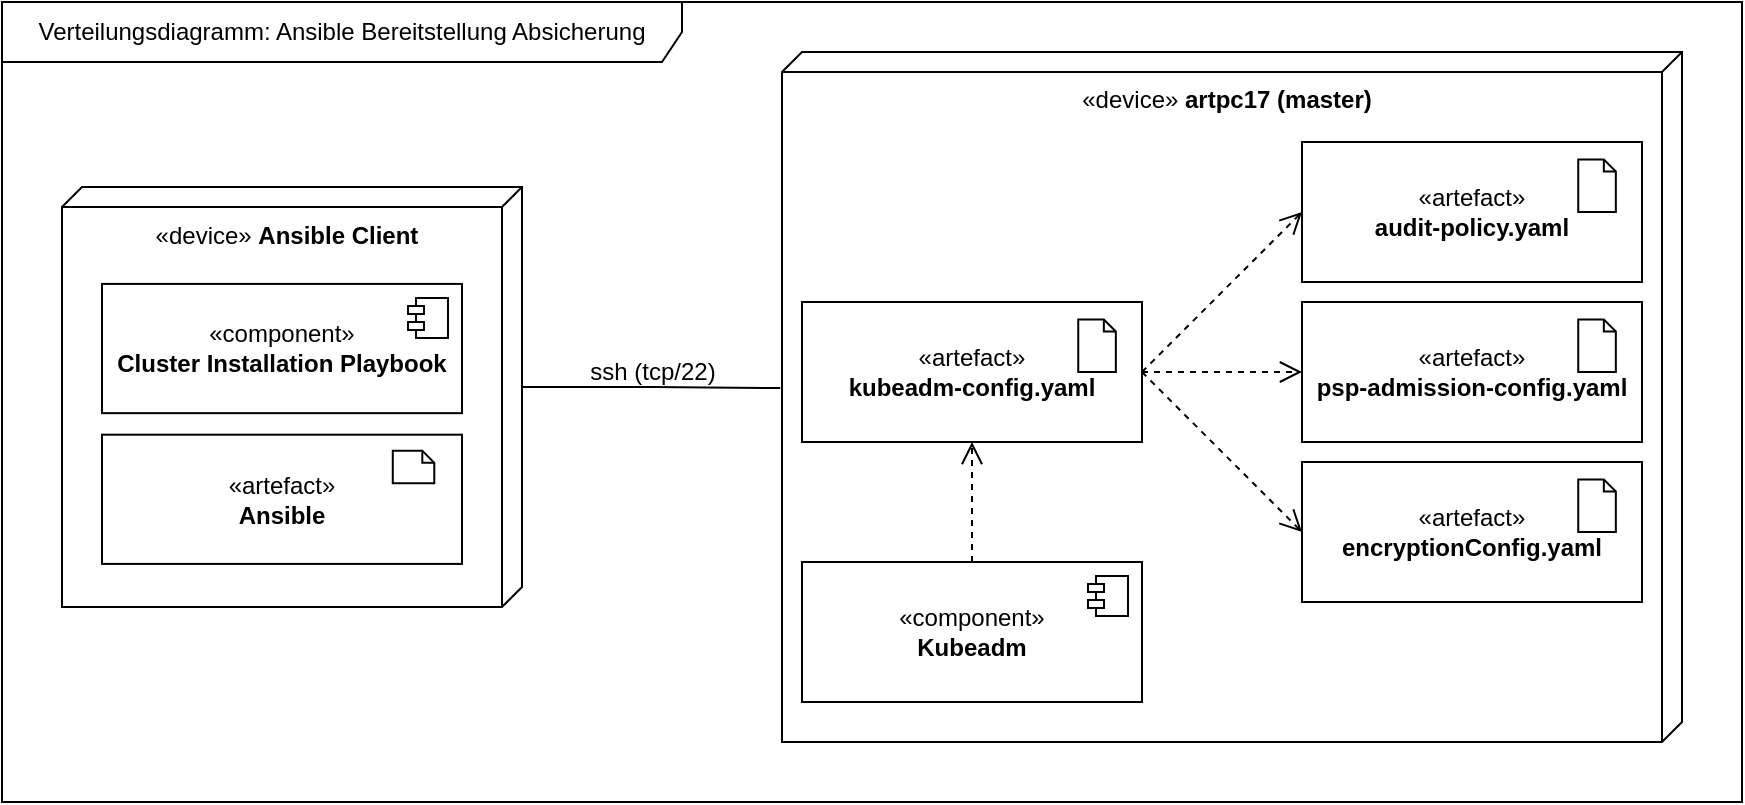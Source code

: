 <mxfile version="26.0.3">
  <diagram name="Seite-1" id="SsOCYxwzpiLqpLyVivhC">
    <mxGraphModel dx="2607" dy="744" grid="1" gridSize="10" guides="1" tooltips="1" connect="1" arrows="1" fold="1" page="1" pageScale="1" pageWidth="827" pageHeight="1169" math="0" shadow="0">
      <root>
        <mxCell id="0" />
        <mxCell id="1" parent="0" />
        <mxCell id="sut6IgfdAZMAAdU67zym-39" value="Verteilungsdiagramm: Ansible Bereitstellung Absicherung" style="shape=umlFrame;whiteSpace=wrap;html=1;pointerEvents=0;width=340;height=30;" vertex="1" parent="1">
          <mxGeometry x="-110" y="60" width="870" height="400" as="geometry" />
        </mxCell>
        <mxCell id="sut6IgfdAZMAAdU67zym-46" value="" style="group" vertex="1" connectable="0" parent="1">
          <mxGeometry x="-80" y="152.5" width="230" height="210" as="geometry" />
        </mxCell>
        <mxCell id="sut6IgfdAZMAAdU67zym-33" value="«device»&amp;nbsp;&lt;b&gt;Ansible Client&lt;/b&gt;" style="verticalAlign=top;align=center;shape=cube;size=10;direction=south;html=1;boundedLbl=1;spacingLeft=5;whiteSpace=wrap;" vertex="1" parent="sut6IgfdAZMAAdU67zym-46">
          <mxGeometry width="230" height="210" as="geometry" />
        </mxCell>
        <mxCell id="sut6IgfdAZMAAdU67zym-34" value="«component»&lt;br&gt;&lt;b&gt;Cluster Installation Playbook&lt;/b&gt;" style="html=1;dropTarget=0;whiteSpace=wrap;" vertex="1" parent="sut6IgfdAZMAAdU67zym-46">
          <mxGeometry x="20" y="48.462" width="180" height="64.615" as="geometry" />
        </mxCell>
        <mxCell id="sut6IgfdAZMAAdU67zym-35" value="" style="shape=module;jettyWidth=8;jettyHeight=4;" vertex="1" parent="sut6IgfdAZMAAdU67zym-34">
          <mxGeometry x="1" width="20" height="20" relative="1" as="geometry">
            <mxPoint x="-27" y="7" as="offset" />
          </mxGeometry>
        </mxCell>
        <mxCell id="sut6IgfdAZMAAdU67zym-36" value="" style="group" vertex="1" connectable="0" parent="sut6IgfdAZMAAdU67zym-46">
          <mxGeometry x="20" y="123.846" width="180" height="64.615" as="geometry" />
        </mxCell>
        <mxCell id="sut6IgfdAZMAAdU67zym-37" value="«artefact»&lt;br&gt;&lt;b&gt;Ansible&lt;/b&gt;" style="html=1;dropTarget=0;whiteSpace=wrap;" vertex="1" parent="sut6IgfdAZMAAdU67zym-36">
          <mxGeometry width="180" height="64.615" as="geometry" />
        </mxCell>
        <mxCell id="sut6IgfdAZMAAdU67zym-38" value="" style="shape=note2;boundedLbl=1;whiteSpace=wrap;html=1;size=6;verticalAlign=top;align=left;spacingLeft=5;" vertex="1" parent="sut6IgfdAZMAAdU67zym-36">
          <mxGeometry x="145.385" y="8.077" width="20.769" height="16.154" as="geometry" />
        </mxCell>
        <mxCell id="sut6IgfdAZMAAdU67zym-25" value="«device»&amp;nbsp;&lt;b&gt;artpc17 (master)&lt;/b&gt;" style="verticalAlign=top;align=center;shape=cube;size=10;direction=south;html=1;boundedLbl=1;spacingLeft=5;whiteSpace=wrap;" vertex="1" parent="1">
          <mxGeometry x="280" y="85" width="450" height="345" as="geometry" />
        </mxCell>
        <mxCell id="sut6IgfdAZMAAdU67zym-55" style="edgeStyle=orthogonalEdgeStyle;rounded=0;orthogonalLoop=1;jettySize=auto;html=1;exitX=0.5;exitY=0;exitDx=0;exitDy=0;dashed=1;endArrow=open;endFill=0;endSize=9;" edge="1" parent="1" source="sut6IgfdAZMAAdU67zym-28">
          <mxGeometry relative="1" as="geometry">
            <mxPoint x="375" y="280" as="targetPoint" />
          </mxGeometry>
        </mxCell>
        <mxCell id="sut6IgfdAZMAAdU67zym-28" value="«component»&lt;br&gt;&lt;b&gt;Kubeadm&lt;/b&gt;" style="html=1;dropTarget=0;whiteSpace=wrap;" vertex="1" parent="1">
          <mxGeometry x="290" y="340" width="170" height="70" as="geometry" />
        </mxCell>
        <mxCell id="sut6IgfdAZMAAdU67zym-29" value="" style="shape=module;jettyWidth=8;jettyHeight=4;" vertex="1" parent="sut6IgfdAZMAAdU67zym-28">
          <mxGeometry x="1" width="20" height="20" relative="1" as="geometry">
            <mxPoint x="-27" y="7" as="offset" />
          </mxGeometry>
        </mxCell>
        <mxCell id="sut6IgfdAZMAAdU67zym-30" value="" style="group" vertex="1" connectable="0" parent="1">
          <mxGeometry x="540" y="130" width="170" height="70" as="geometry" />
        </mxCell>
        <mxCell id="sut6IgfdAZMAAdU67zym-31" value="«artefact»&lt;br&gt;&lt;b&gt;audit-policy.yaml&lt;/b&gt;" style="html=1;dropTarget=0;whiteSpace=wrap;" vertex="1" parent="sut6IgfdAZMAAdU67zym-30">
          <mxGeometry width="170.0" height="70" as="geometry" />
        </mxCell>
        <mxCell id="sut6IgfdAZMAAdU67zym-32" value="" style="shape=note2;boundedLbl=1;whiteSpace=wrap;html=1;size=6;verticalAlign=top;align=left;spacingLeft=5;" vertex="1" parent="sut6IgfdAZMAAdU67zym-30">
          <mxGeometry x="138.125" y="8.75" width="18.796" height="26.25" as="geometry" />
        </mxCell>
        <mxCell id="sut6IgfdAZMAAdU67zym-40" value="" style="group" vertex="1" connectable="0" parent="1">
          <mxGeometry x="540" y="210" width="170" height="70" as="geometry" />
        </mxCell>
        <mxCell id="sut6IgfdAZMAAdU67zym-41" value="«artefact»&lt;br&gt;&lt;b&gt;psp-admission-config.yaml&lt;/b&gt;" style="html=1;dropTarget=0;whiteSpace=wrap;" vertex="1" parent="sut6IgfdAZMAAdU67zym-40">
          <mxGeometry width="170.0" height="70" as="geometry" />
        </mxCell>
        <mxCell id="sut6IgfdAZMAAdU67zym-42" value="" style="shape=note2;boundedLbl=1;whiteSpace=wrap;html=1;size=6;verticalAlign=top;align=left;spacingLeft=5;" vertex="1" parent="sut6IgfdAZMAAdU67zym-40">
          <mxGeometry x="138.125" y="8.75" width="18.796" height="26.25" as="geometry" />
        </mxCell>
        <mxCell id="sut6IgfdAZMAAdU67zym-43" value="" style="group" vertex="1" connectable="0" parent="1">
          <mxGeometry x="290" y="210" width="170" height="70" as="geometry" />
        </mxCell>
        <mxCell id="sut6IgfdAZMAAdU67zym-44" value="«artefact»&lt;br&gt;&lt;b&gt;kubeadm-config.yaml&lt;/b&gt;" style="html=1;dropTarget=0;whiteSpace=wrap;" vertex="1" parent="sut6IgfdAZMAAdU67zym-43">
          <mxGeometry width="170.0" height="70" as="geometry" />
        </mxCell>
        <mxCell id="sut6IgfdAZMAAdU67zym-45" value="" style="shape=note2;boundedLbl=1;whiteSpace=wrap;html=1;size=6;verticalAlign=top;align=left;spacingLeft=5;" vertex="1" parent="sut6IgfdAZMAAdU67zym-43">
          <mxGeometry x="138.125" y="8.75" width="18.796" height="26.25" as="geometry" />
        </mxCell>
        <mxCell id="sut6IgfdAZMAAdU67zym-51" value="" style="group" vertex="1" connectable="0" parent="1">
          <mxGeometry x="540" y="290" width="170" height="70" as="geometry" />
        </mxCell>
        <mxCell id="sut6IgfdAZMAAdU67zym-52" value="«artefact»&lt;br&gt;&lt;b&gt;encryptionConfig.yaml&lt;/b&gt;" style="html=1;dropTarget=0;whiteSpace=wrap;" vertex="1" parent="sut6IgfdAZMAAdU67zym-51">
          <mxGeometry width="170.0" height="70" as="geometry" />
        </mxCell>
        <mxCell id="sut6IgfdAZMAAdU67zym-53" value="" style="shape=note2;boundedLbl=1;whiteSpace=wrap;html=1;size=6;verticalAlign=top;align=left;spacingLeft=5;" vertex="1" parent="sut6IgfdAZMAAdU67zym-51">
          <mxGeometry x="138.125" y="8.75" width="18.796" height="26.25" as="geometry" />
        </mxCell>
        <mxCell id="sut6IgfdAZMAAdU67zym-56" style="rounded=0;orthogonalLoop=1;jettySize=auto;html=1;exitX=1;exitY=0.5;exitDx=0;exitDy=0;dashed=1;endArrow=open;endFill=0;endSize=9;entryX=0;entryY=0.5;entryDx=0;entryDy=0;" edge="1" parent="1" source="sut6IgfdAZMAAdU67zym-44" target="sut6IgfdAZMAAdU67zym-31">
          <mxGeometry relative="1" as="geometry">
            <mxPoint x="385" y="290" as="targetPoint" />
            <mxPoint x="385" y="350" as="sourcePoint" />
          </mxGeometry>
        </mxCell>
        <mxCell id="sut6IgfdAZMAAdU67zym-57" style="rounded=0;orthogonalLoop=1;jettySize=auto;html=1;exitX=1;exitY=0.5;exitDx=0;exitDy=0;dashed=1;endArrow=open;endFill=0;endSize=9;entryX=0;entryY=0.5;entryDx=0;entryDy=0;" edge="1" parent="1" source="sut6IgfdAZMAAdU67zym-44" target="sut6IgfdAZMAAdU67zym-41">
          <mxGeometry relative="1" as="geometry">
            <mxPoint x="550" y="175" as="targetPoint" />
            <mxPoint x="470" y="255" as="sourcePoint" />
          </mxGeometry>
        </mxCell>
        <mxCell id="sut6IgfdAZMAAdU67zym-58" style="rounded=0;orthogonalLoop=1;jettySize=auto;html=1;exitX=1;exitY=0.5;exitDx=0;exitDy=0;dashed=1;endArrow=open;endFill=0;endSize=9;entryX=0;entryY=0.5;entryDx=0;entryDy=0;" edge="1" parent="1" source="sut6IgfdAZMAAdU67zym-44" target="sut6IgfdAZMAAdU67zym-52">
          <mxGeometry relative="1" as="geometry">
            <mxPoint x="550" y="255" as="targetPoint" />
            <mxPoint x="470" y="255" as="sourcePoint" />
          </mxGeometry>
        </mxCell>
        <mxCell id="sut6IgfdAZMAAdU67zym-59" style="edgeStyle=orthogonalEdgeStyle;rounded=0;orthogonalLoop=1;jettySize=auto;html=1;exitX=0;exitY=0;exitDx=100;exitDy=0;exitPerimeter=0;entryX=0.487;entryY=1.002;entryDx=0;entryDy=0;entryPerimeter=0;endArrow=none;endFill=0;" edge="1" parent="1" source="sut6IgfdAZMAAdU67zym-33" target="sut6IgfdAZMAAdU67zym-25">
          <mxGeometry relative="1" as="geometry" />
        </mxCell>
        <mxCell id="sut6IgfdAZMAAdU67zym-60" value="ssh (tcp/22)" style="text;html=1;align=center;verticalAlign=middle;resizable=0;points=[];autosize=1;strokeColor=none;fillColor=none;" vertex="1" parent="1">
          <mxGeometry x="170" y="230" width="90" height="30" as="geometry" />
        </mxCell>
      </root>
    </mxGraphModel>
  </diagram>
</mxfile>
